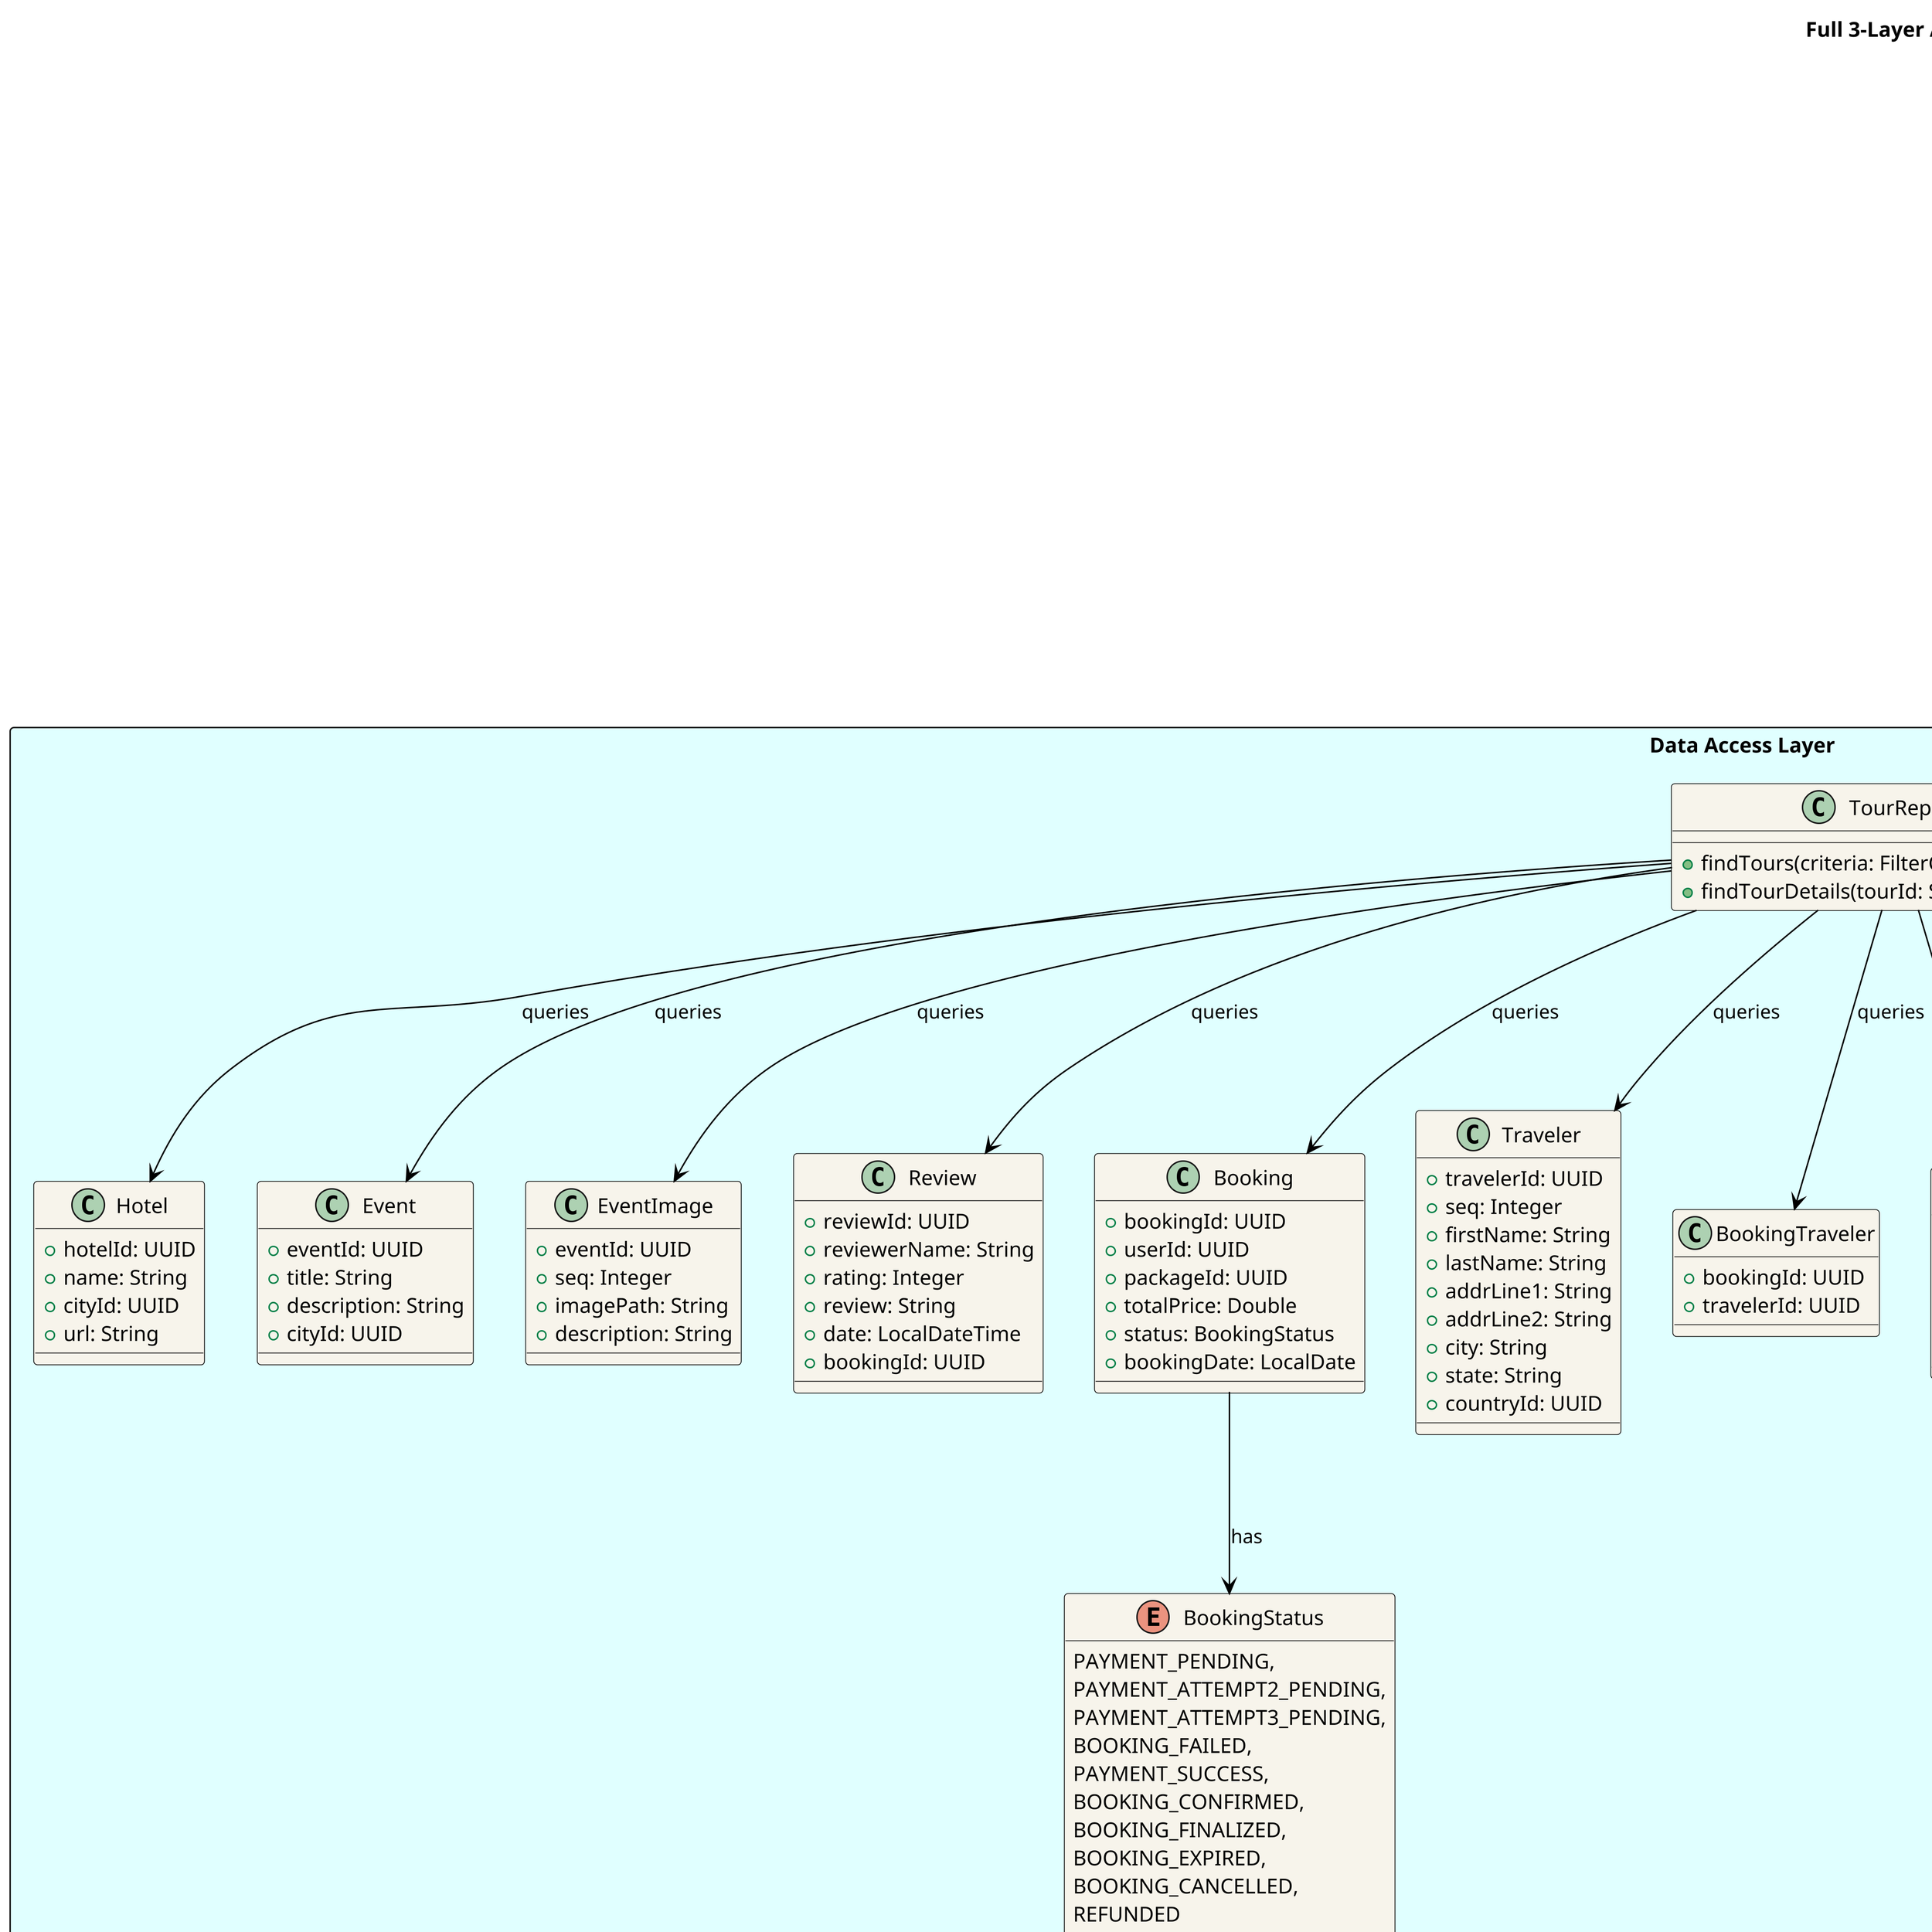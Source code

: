 @startuml
skinparam class {
    BackgroundColor #f7f4eb
    BorderColor Black
    ArrowColor Black
}
skinparam dpi 300

title Full 3-Layer Architecture: Tour Management System

' Presentation Layer
package "Presentation Layer" <<Rectangle>> #LightYellow {
    class TourPageController {
        + displayTours(): void
        + filterTours(criteria: FilterCriteria): void
        + viewTourDetails(tourId: String): void
    }

    class TourDetailsPageController {
        + displayTourDetails(tourId: String): void
    }

    class TourListView {
        + render(tours: List<TourDTO>): void
    }

    class TourDetailsView {
        + render(details: TourDetailsDTO): void
    }

    TourPageController --> TourListView : "renders"
    TourDetailsPageController --> TourDetailsView : "renders"
}

' Business Layer
package "Business Layer" <<Rectangle>> #Lavender {
    class TourService {
        + getTours(criteria: FilterCriteria): List<TourDTO>
        + getTourDetails(tourId: String): TourDetailsDTO
    }

    class FilterCriteria {
        + destination: String
        + priceRange: Double[]
        + dateRange: LocalDate[]
    }

    TourPageController --> TourService : "uses"
    TourDetailsPageController --> TourService : "uses"
}

' Data Access Layer
package "Data Access Layer" <<Rectangle>> #LightCyan {
    class Tour {
        + tourId: UUID
        + name: String
        + description: String
    }

    class Package {
        + packageId: UUID
        + name: String
        + description: String
        + startDate: LocalDate
        + endDate: LocalDate
        + priceForOne: Double
        + priceForTwo: Double
        + priceForThree: Double
        + totalSeats: Integer
        + availableSeats: Integer
        + airportId: UUID
        + tourId: UUID
    }

    class Country {
        + countryId: UUID
        + name: String
        + imagePath: String
    }

    class City {
        + cityId: UUID
        + name: String
        + countryId: UUID
    }

    class Hotel {
        + hotelId: UUID
        + name: String
        + cityId: UUID
        + url: String
    }

    class Event {
        + eventId: UUID
        + title: String
        + description: String
        + cityId: UUID
    }

    class EventImage {
        + eventId: UUID
        + seq: Integer
        + imagePath: String
        + description: String
    }

    class Review {
        + reviewId: UUID
        + reviewerName: String
        + rating: Integer
        + review: String
        + date: LocalDateTime
        + bookingId: UUID
    }

    class Booking {
        + bookingId: UUID
        + userId: UUID
        + packageId: UUID
        + totalPrice: Double
        + status: BookingStatus
        + bookingDate: LocalDate
    }

    enum BookingStatus {
        PAYMENT_PENDING,
        PAYMENT_ATTEMPT2_PENDING,
        PAYMENT_ATTEMPT3_PENDING,
        BOOKING_FAILED,
        PAYMENT_SUCCESS,
        BOOKING_CONFIRMED,
        BOOKING_FINALIZED,
        BOOKING_EXPIRED,
        BOOKING_CANCELLED,
        REFUNDED
    }

    class Traveler {
        + travelerId: UUID
        + seq: Integer
        + firstName: String
        + lastName: String
        + addrLine1: String
        + addrLine2: String
        + city: String
        + state: String
        + countryId: UUID
    }

    class BookingTraveler {
        + bookingId: UUID
        + travelerId: UUID
    }

    class TourEvent {
        + tourId: UUID
        + seq: String
        + seqDesc: String
        + eventId: UUID
        + hotelId: UUID
    }

    class Airport {
        + airportId: UUID
        + name: String
        + cityId: UUID
    }

    class TourRepository {
        + findTours(criteria: FilterCriteria): List<Tour>
        + findTourDetails(tourId: String): Tour
    }

    TourService --> TourRepository : "uses"
    TourRepository --> Tour : "queries"
    TourRepository --> City : "queries"
    TourRepository --> Event : "queries"
    TourRepository --> Review : "queries"
    TourRepository --> Booking : "queries"
    TourRepository --> TourEvent : "queries"
    TourRepository --> Airport : "queries"
    TourRepository --> Package : "queries"
    TourRepository --> Country : "queries"
    TourRepository --> Hotel : "queries"
    TourRepository --> EventImage : "queries"
    TourRepository --> BookingTraveler : "queries"
    TourRepository --> Traveler : "queries"
    Booking --> BookingStatus : "has"
}

' Data Transfer Objects
package "Data Transfer Objects (DTOs)" <<Rectangle>> #White {
    class TourDTO {
        + name: String
        + startDate: LocalDate
        + endDate: LocalDate
        + availability: Boolean
        + spotsAvailable: Integer
    }

    class TourDetailsDTO {
        + name: String
        + overallDesc: String
        + cities: List<CityDTO>
        + itineraries: List<String>
        + reviews: List<ReviewDTO>
    }

    class CityDTO {
        + name: String
        + description: String
        + startDate: LocalDate
        + hotel: String
    }

    class ReviewDTO {
        + reviewerName: String
        + rating: Integer
        + comment: String
        + date: LocalDate
    }

    TourService --> TourDTO
    TourService --> TourDetailsDTO
    TourDetailsDTO --> CityDTO
    TourDetailsDTO --> ReviewDTO
}

@enduml
